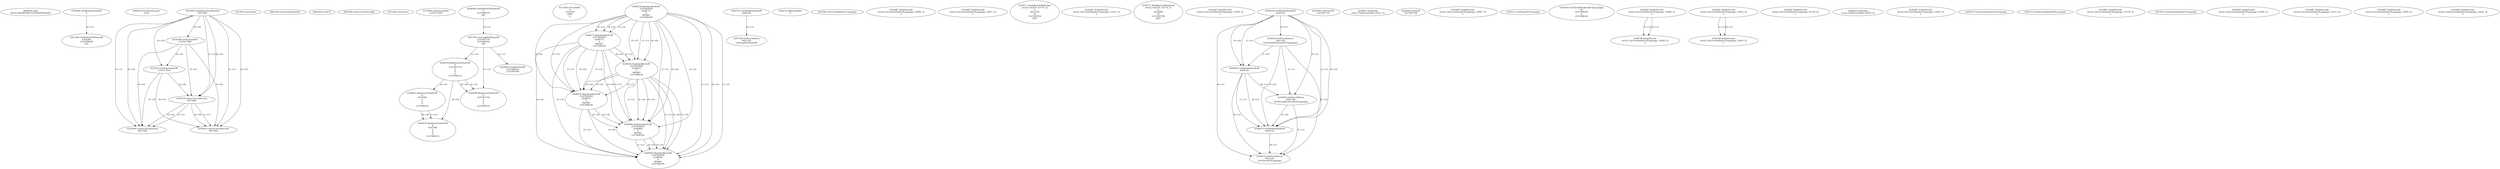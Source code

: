 // Global SCDG with merge call
digraph {
	0 [label="6850628.main
0015c1d92b6550f1e3c4582b03bbde04"]
	1 [label="4254480.GetModuleHandleW
0"]
	2 [label="6844434.SetThreadLocale
1024"]
	3 [label="4243965.InitializeCriticalSection
6917004"]
	4 [label="4243979.GetVersion
"]
	5 [label="4250188.GetSystemInfo
2147417660"]
	3 -> 5 [label="(0-->0)"]
	6 [label="6844540.GetCommandLineW
"]
	7 [label="4214413.GetStartupInfoW
2147417624"]
	3 -> 7 [label="(0-->0)"]
	5 -> 7 [label="(0-->0)"]
	8 [label="6844560.GetACP
"]
	9 [label="6844580.GetCurrentThreadId
"]
	10 [label="4250204.GetVersion
"]
	11 [label="4276690.GetVersionExW
2147417420"]
	12 [label="4243306.GetModuleFileNameW
4194304
2147408904
522"]
	1 -> 12 [label="(0-->1)"]
	13 [label="4248064.GetModuleFileNameW
0
2147408370
261"]
	14 [label="4215383.VirtualAlloc
0
1310704
4096
4"]
	15 [label="4246338.RegOpenKeyExW
2147483649
4246772
0
983065
2147408236"]
	16 [label="4245741.GetModuleHandleW
4246160"]
	17 [label="4245758.GetProcAddress
9441320
GetLongPathNameW"]
	16 -> 17 [label="(0-->1)"]
	18 [label="4245785.GetLongPathNameW
2147407710
2147406542
261"]
	13 -> 18 [label="(3-->3)"]
	19 [label="4246556.RegQueryValueExW
0
2147407710
0
0
0
2147408232"]
	18 -> 19 [label="(1-->2)"]
	20 [label="4246599.RegQueryValueExW
0
2147407710
0
0
0
2147408232"]
	18 -> 20 [label="(1-->2)"]
	19 -> 20 [label="(2-->2)"]
	19 -> 20 [label="(6-->6)"]
	21 [label="4246722.RegCloseKey
0"]
	22 [label="4247883.GetUserDefaultUILanguage
"]
	23 [label="4245418.EnterCriticalSection
6917004"]
	3 -> 23 [label="(1-->1)"]
	3 -> 23 [label="(0-->0)"]
	5 -> 23 [label="(0-->0)"]
	7 -> 23 [label="(0-->0)"]
	24 [label="4245469.LeaveCriticalSection
6917004"]
	3 -> 24 [label="(1-->1)"]
	23 -> 24 [label="(1-->1)"]
	3 -> 24 [label="(0-->0)"]
	5 -> 24 [label="(0-->0)"]
	7 -> 24 [label="(0-->0)"]
	23 -> 24 [label="(0-->0)"]
	25 [label="4245487.IsValidLocale
retval_GetUserDefaultUILanguage_32999_32
2"]
	26 [label="4246372.RegOpenKeyExW
2147483650
4246772
0
983065
2147408236"]
	15 -> 26 [label="(2-->2)"]
	15 -> 26 [label="(4-->4)"]
	15 -> 26 [label="(5-->5)"]
	27 [label="4246402.RegOpenKeyExW
2147483649
4246832
0
983065
2147408236"]
	15 -> 27 [label="(1-->1)"]
	15 -> 27 [label="(4-->4)"]
	26 -> 27 [label="(4-->4)"]
	15 -> 27 [label="(5-->5)"]
	26 -> 27 [label="(5-->5)"]
	28 [label="4246432.RegOpenKeyExW
2147483650
4246832
0
983065
2147408236"]
	26 -> 28 [label="(1-->1)"]
	27 -> 28 [label="(2-->2)"]
	15 -> 28 [label="(4-->4)"]
	26 -> 28 [label="(4-->4)"]
	27 -> 28 [label="(4-->4)"]
	15 -> 28 [label="(5-->5)"]
	26 -> 28 [label="(5-->5)"]
	27 -> 28 [label="(5-->5)"]
	29 [label="4246462.RegOpenKeyExW
2147483649
4246884
0
983065
2147408236"]
	15 -> 29 [label="(1-->1)"]
	27 -> 29 [label="(1-->1)"]
	15 -> 29 [label="(4-->4)"]
	26 -> 29 [label="(4-->4)"]
	27 -> 29 [label="(4-->4)"]
	28 -> 29 [label="(4-->4)"]
	15 -> 29 [label="(5-->5)"]
	26 -> 29 [label="(5-->5)"]
	27 -> 29 [label="(5-->5)"]
	28 -> 29 [label="(5-->5)"]
	30 [label="4246492.RegOpenKeyExW
2147483649
4246936
0
983065
2147408236"]
	15 -> 30 [label="(1-->1)"]
	27 -> 30 [label="(1-->1)"]
	29 -> 30 [label="(1-->1)"]
	15 -> 30 [label="(4-->4)"]
	26 -> 30 [label="(4-->4)"]
	27 -> 30 [label="(4-->4)"]
	28 -> 30 [label="(4-->4)"]
	29 -> 30 [label="(4-->4)"]
	15 -> 30 [label="(5-->5)"]
	26 -> 30 [label="(5-->5)"]
	27 -> 30 [label="(5-->5)"]
	28 -> 30 [label="(5-->5)"]
	29 -> 30 [label="(5-->5)"]
	31 [label="4245487.IsValidLocale
retval_GetUserDefaultUILanguage_32877_32
2"]
	32 [label="4250171.MultiByteToWideChar
retval_GetACP_32774_32
0
4243728
16
2147403704
2047"]
	33 [label="4245487.IsValidLocale
retval_GetUserDefaultUILanguage_33101_32
2"]
	34 [label="4250171.MultiByteToWideChar
retval_GetACP_32774_32
0
4243896
10
2147403704
2047"]
	35 [label="4246635.RegQueryValueExW
0
4247000
0
0
0
2147408232"]
	19 -> 35 [label="(6-->6)"]
	36 [label="4246676.RegQueryValueExW
0
4247000
0
0
0
2147408232"]
	35 -> 36 [label="(2-->2)"]
	19 -> 36 [label="(6-->6)"]
	35 -> 36 [label="(6-->6)"]
	37 [label="4245487.IsValidLocale
retval_GetUserDefaultUILanguage_33205_32
2"]
	38 [label="4244018.GetModuleHandleW
4244120"]
	39 [label="4244024.GetProcAddress
9441320
GetThreadPreferredUILanguages"]
	38 -> 39 [label="(0-->1)"]
	40 [label="4244044.GetModuleHandleW
4244120"]
	38 -> 40 [label="(1-->1)"]
	38 -> 40 [label="(0-->0)"]
	39 -> 40 [label="(1-->0)"]
	41 [label="4244050.GetProcAddress
9441320
SetThreadPreferredUILanguages"]
	38 -> 41 [label="(0-->1)"]
	39 -> 41 [label="(1-->1)"]
	40 -> 41 [label="(0-->1)"]
	42 [label="4244070.GetModuleHandleW
4244120"]
	38 -> 42 [label="(1-->1)"]
	40 -> 42 [label="(1-->1)"]
	38 -> 42 [label="(0-->0)"]
	39 -> 42 [label="(1-->0)"]
	40 -> 42 [label="(0-->0)"]
	41 -> 42 [label="(1-->0)"]
	43 [label="4244076.GetProcAddress
9441320
GetThreadUILanguage"]
	38 -> 43 [label="(0-->1)"]
	39 -> 43 [label="(1-->1)"]
	40 -> 43 [label="(0-->1)"]
	41 -> 43 [label="(1-->1)"]
	42 -> 43 [label="(0-->1)"]
	44 [label="4245683.CharNextW
2147407716"]
	45 [label="4246014.FindFirstFileW
2147406542
2147407064"]
	18 -> 45 [label="(2-->1)"]
	46 [label="4246032.FindClose
retval_FindFirstFileW_33231_32"]
	47 [label="4246044.lstrlenW
2147407108"]
	48 [label="4245487.IsValidLocale
retval_GetUserDefaultUILanguage_33947_32
2"]
	49 [label="4245121.GetThreadUILanguage
"]
	50 [label="4245059.GetThreadPreferredUILanguages
56
2147408200
0
2147408244"]
	51 [label="4245487.IsValidLocale
retval_GetUserDefaultUILanguage_33049_32
2"]
	52 [label="4245487.IsValidLocale
retval_GetUserDefaultUILanguage_33014_32
2"]
	53 [label="4245487.IsValidLocale
retval_GetUserDefaultUILanguage_33159_32
2"]
	54 [label="4246032.FindClose
retval_FindFirstFileW_32839_32"]
	55 [label="4245487.IsValidLocale
retval_GetUserDefaultUILanguage_33054_32
2"]
	56 [label="4244766.IsValidLocale
retval_GetUserDefaultUILanguage_33049_32
2"]
	51 -> 56 [label="(1-->1)"]
	51 -> 56 [label="(2-->2)"]
	57 [label="4245525.GetSystemDefaultUILanguage
"]
	58 [label="4245552.GetSystemDefaultUILanguage
"]
	59 [label="4245487.IsValidLocale
retval_GetUserDefaultUILanguage_33170_32
2"]
	60 [label="4245454.LeaveCriticalSection
6917004"]
	3 -> 60 [label="(1-->1)"]
	23 -> 60 [label="(1-->1)"]
	3 -> 60 [label="(0-->0)"]
	5 -> 60 [label="(0-->0)"]
	7 -> 60 [label="(0-->0)"]
	23 -> 60 [label="(0-->0)"]
	61 [label="4247923.GetSystemDefaultUILanguage
"]
	62 [label="4245487.IsValidLocale
retval_GetSystemDefaultUILanguage_33285_32
2"]
	63 [label="4245487.IsValidLocale
retval_GetUserDefaultUILanguage_33511_32
2"]
	64 [label="4245487.IsValidLocale
retval_GetUserDefaultUILanguage_33065_32
2"]
	65 [label="4245487.IsValidLocale
retval_GetSystemDefaultUILanguage_33425_32
2"]
	66 [label="4244766.IsValidLocale
retval_GetUserDefaultUILanguage_33014_32
2"]
	52 -> 66 [label="(1-->1)"]
	52 -> 66 [label="(2-->2)"]
}
